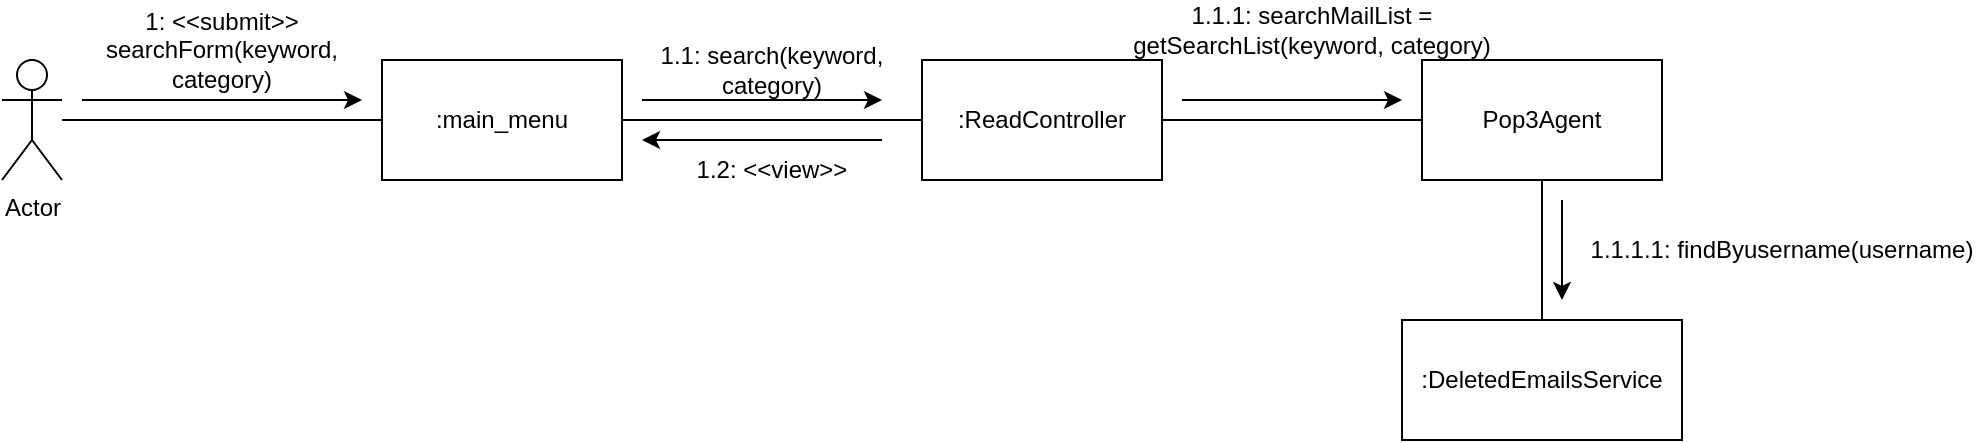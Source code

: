 <mxfile version="24.4.8" type="device">
  <diagram name="페이지-1" id="Je-_OHNlh_g1_6TXLKW8">
    <mxGraphModel dx="1129" dy="1606" grid="1" gridSize="10" guides="1" tooltips="1" connect="1" arrows="1" fold="1" page="1" pageScale="1" pageWidth="827" pageHeight="1169" math="0" shadow="0">
      <root>
        <mxCell id="0" />
        <mxCell id="1" parent="0" />
        <mxCell id="scVELLx160ETukuN71GO-1" value="Actor" style="shape=umlActor;verticalLabelPosition=bottom;verticalAlign=top;html=1;outlineConnect=0;" parent="1" vertex="1">
          <mxGeometry y="90" width="30" height="60" as="geometry" />
        </mxCell>
        <mxCell id="scVELLx160ETukuN71GO-3" style="edgeStyle=orthogonalEdgeStyle;rounded=0;orthogonalLoop=1;jettySize=auto;html=1;exitX=0;exitY=0.5;exitDx=0;exitDy=0;endArrow=none;endFill=0;" parent="1" source="scVELLx160ETukuN71GO-2" target="scVELLx160ETukuN71GO-1" edge="1">
          <mxGeometry relative="1" as="geometry" />
        </mxCell>
        <mxCell id="scVELLx160ETukuN71GO-5" style="edgeStyle=orthogonalEdgeStyle;rounded=0;orthogonalLoop=1;jettySize=auto;html=1;exitX=1;exitY=0.5;exitDx=0;exitDy=0;entryX=0;entryY=0.5;entryDx=0;entryDy=0;endArrow=none;endFill=0;" parent="1" source="scVELLx160ETukuN71GO-2" target="scVELLx160ETukuN71GO-4" edge="1">
          <mxGeometry relative="1" as="geometry" />
        </mxCell>
        <mxCell id="scVELLx160ETukuN71GO-2" value=":main_menu" style="rounded=0;whiteSpace=wrap;html=1;" parent="1" vertex="1">
          <mxGeometry x="190" y="90" width="120" height="60" as="geometry" />
        </mxCell>
        <mxCell id="scVELLx160ETukuN71GO-4" value=":ReadController" style="rounded=0;whiteSpace=wrap;html=1;" parent="1" vertex="1">
          <mxGeometry x="460" y="90" width="120" height="60" as="geometry" />
        </mxCell>
        <mxCell id="scVELLx160ETukuN71GO-9" style="rounded=0;orthogonalLoop=1;jettySize=auto;html=1;exitX=0;exitY=0.5;exitDx=0;exitDy=0;entryX=1;entryY=0.5;entryDx=0;entryDy=0;endArrow=none;endFill=0;" parent="1" source="scVELLx160ETukuN71GO-6" target="scVELLx160ETukuN71GO-4" edge="1">
          <mxGeometry relative="1" as="geometry" />
        </mxCell>
        <mxCell id="scVELLx160ETukuN71GO-6" value="Pop3Agent" style="rounded=0;whiteSpace=wrap;html=1;" parent="1" vertex="1">
          <mxGeometry x="710" y="90" width="120" height="60" as="geometry" />
        </mxCell>
        <mxCell id="scVELLx160ETukuN71GO-21" style="rounded=0;orthogonalLoop=1;jettySize=auto;html=1;exitX=0.5;exitY=0;exitDx=0;exitDy=0;entryX=0.5;entryY=1;entryDx=0;entryDy=0;endArrow=none;endFill=0;" parent="1" source="scVELLx160ETukuN71GO-7" target="scVELLx160ETukuN71GO-6" edge="1">
          <mxGeometry relative="1" as="geometry" />
        </mxCell>
        <mxCell id="scVELLx160ETukuN71GO-7" value=":DeletedEmailsService" style="rounded=0;whiteSpace=wrap;html=1;" parent="1" vertex="1">
          <mxGeometry x="700" y="220" width="140" height="60" as="geometry" />
        </mxCell>
        <mxCell id="scVELLx160ETukuN71GO-10" value="" style="endArrow=classic;html=1;rounded=0;" parent="1" edge="1">
          <mxGeometry width="50" height="50" relative="1" as="geometry">
            <mxPoint x="40" y="110" as="sourcePoint" />
            <mxPoint x="180" y="110" as="targetPoint" />
          </mxGeometry>
        </mxCell>
        <mxCell id="scVELLx160ETukuN71GO-11" value="1: &amp;lt;&amp;lt;submit&amp;gt;&amp;gt; searchForm(keyword, category)" style="text;html=1;align=center;verticalAlign=middle;whiteSpace=wrap;rounded=0;" parent="1" vertex="1">
          <mxGeometry x="30" y="70" width="160" height="30" as="geometry" />
        </mxCell>
        <mxCell id="scVELLx160ETukuN71GO-12" value="1.1: search(keyword, category)" style="text;html=1;align=center;verticalAlign=middle;whiteSpace=wrap;rounded=0;" parent="1" vertex="1">
          <mxGeometry x="320" y="80" width="130" height="30" as="geometry" />
        </mxCell>
        <mxCell id="scVELLx160ETukuN71GO-13" value="" style="endArrow=classic;html=1;rounded=0;" parent="1" edge="1">
          <mxGeometry width="50" height="50" relative="1" as="geometry">
            <mxPoint x="320" y="110" as="sourcePoint" />
            <mxPoint x="440" y="110" as="targetPoint" />
          </mxGeometry>
        </mxCell>
        <mxCell id="scVELLx160ETukuN71GO-15" value="" style="endArrow=classic;html=1;rounded=0;" parent="1" edge="1">
          <mxGeometry width="50" height="50" relative="1" as="geometry">
            <mxPoint x="780" y="160" as="sourcePoint" />
            <mxPoint x="780" y="210" as="targetPoint" />
          </mxGeometry>
        </mxCell>
        <mxCell id="scVELLx160ETukuN71GO-16" value="1.1.1.1: findByusername(username)" style="text;html=1;align=center;verticalAlign=middle;whiteSpace=wrap;rounded=0;" parent="1" vertex="1">
          <mxGeometry x="790" y="170" width="200" height="30" as="geometry" />
        </mxCell>
        <mxCell id="scVELLx160ETukuN71GO-17" value="" style="endArrow=classic;html=1;rounded=0;" parent="1" edge="1">
          <mxGeometry width="50" height="50" relative="1" as="geometry">
            <mxPoint x="590" y="110" as="sourcePoint" />
            <mxPoint x="700" y="110" as="targetPoint" />
          </mxGeometry>
        </mxCell>
        <mxCell id="scVELLx160ETukuN71GO-20" value="1.1.1: searchMailList = getSearchList(keyword, category)" style="text;html=1;align=center;verticalAlign=middle;whiteSpace=wrap;rounded=0;" parent="1" vertex="1">
          <mxGeometry x="550" y="60" width="210" height="30" as="geometry" />
        </mxCell>
        <mxCell id="LQfNxV3l7VVuelYGsvDv-1" value="" style="endArrow=classic;html=1;rounded=0;" edge="1" parent="1">
          <mxGeometry width="50" height="50" relative="1" as="geometry">
            <mxPoint x="440" y="130" as="sourcePoint" />
            <mxPoint x="320" y="130" as="targetPoint" />
          </mxGeometry>
        </mxCell>
        <mxCell id="LQfNxV3l7VVuelYGsvDv-2" value="1.2: &amp;lt;&amp;lt;view&amp;gt;&amp;gt;" style="text;html=1;align=center;verticalAlign=middle;whiteSpace=wrap;rounded=0;" vertex="1" parent="1">
          <mxGeometry x="325" y="130" width="120" height="30" as="geometry" />
        </mxCell>
      </root>
    </mxGraphModel>
  </diagram>
</mxfile>
